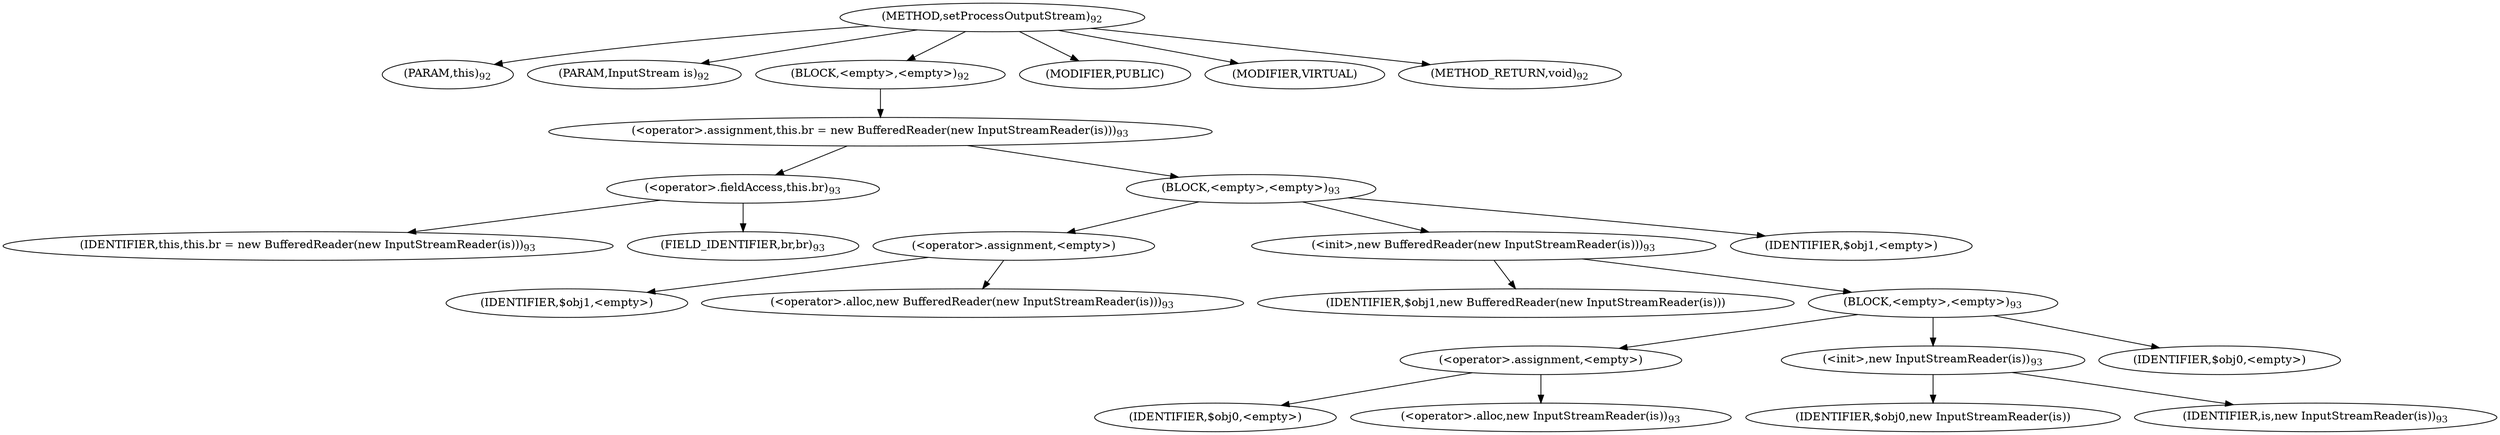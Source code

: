 digraph "setProcessOutputStream" {  
"71" [label = <(METHOD,setProcessOutputStream)<SUB>92</SUB>> ]
"72" [label = <(PARAM,this)<SUB>92</SUB>> ]
"73" [label = <(PARAM,InputStream is)<SUB>92</SUB>> ]
"74" [label = <(BLOCK,&lt;empty&gt;,&lt;empty&gt;)<SUB>92</SUB>> ]
"75" [label = <(&lt;operator&gt;.assignment,this.br = new BufferedReader(new InputStreamReader(is)))<SUB>93</SUB>> ]
"76" [label = <(&lt;operator&gt;.fieldAccess,this.br)<SUB>93</SUB>> ]
"77" [label = <(IDENTIFIER,this,this.br = new BufferedReader(new InputStreamReader(is)))<SUB>93</SUB>> ]
"78" [label = <(FIELD_IDENTIFIER,br,br)<SUB>93</SUB>> ]
"79" [label = <(BLOCK,&lt;empty&gt;,&lt;empty&gt;)<SUB>93</SUB>> ]
"80" [label = <(&lt;operator&gt;.assignment,&lt;empty&gt;)> ]
"81" [label = <(IDENTIFIER,$obj1,&lt;empty&gt;)> ]
"82" [label = <(&lt;operator&gt;.alloc,new BufferedReader(new InputStreamReader(is)))<SUB>93</SUB>> ]
"83" [label = <(&lt;init&gt;,new BufferedReader(new InputStreamReader(is)))<SUB>93</SUB>> ]
"84" [label = <(IDENTIFIER,$obj1,new BufferedReader(new InputStreamReader(is)))> ]
"85" [label = <(BLOCK,&lt;empty&gt;,&lt;empty&gt;)<SUB>93</SUB>> ]
"86" [label = <(&lt;operator&gt;.assignment,&lt;empty&gt;)> ]
"87" [label = <(IDENTIFIER,$obj0,&lt;empty&gt;)> ]
"88" [label = <(&lt;operator&gt;.alloc,new InputStreamReader(is))<SUB>93</SUB>> ]
"89" [label = <(&lt;init&gt;,new InputStreamReader(is))<SUB>93</SUB>> ]
"90" [label = <(IDENTIFIER,$obj0,new InputStreamReader(is))> ]
"91" [label = <(IDENTIFIER,is,new InputStreamReader(is))<SUB>93</SUB>> ]
"92" [label = <(IDENTIFIER,$obj0,&lt;empty&gt;)> ]
"93" [label = <(IDENTIFIER,$obj1,&lt;empty&gt;)> ]
"94" [label = <(MODIFIER,PUBLIC)> ]
"95" [label = <(MODIFIER,VIRTUAL)> ]
"96" [label = <(METHOD_RETURN,void)<SUB>92</SUB>> ]
  "71" -> "72" 
  "71" -> "73" 
  "71" -> "74" 
  "71" -> "94" 
  "71" -> "95" 
  "71" -> "96" 
  "74" -> "75" 
  "75" -> "76" 
  "75" -> "79" 
  "76" -> "77" 
  "76" -> "78" 
  "79" -> "80" 
  "79" -> "83" 
  "79" -> "93" 
  "80" -> "81" 
  "80" -> "82" 
  "83" -> "84" 
  "83" -> "85" 
  "85" -> "86" 
  "85" -> "89" 
  "85" -> "92" 
  "86" -> "87" 
  "86" -> "88" 
  "89" -> "90" 
  "89" -> "91" 
}
